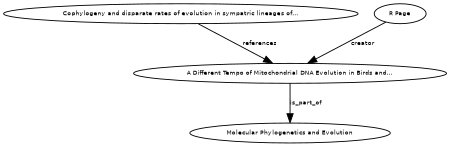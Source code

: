 digraph G {
size="3,3";
node [fontsize=7, fontname="Helvetica"];
edge [fontsize=7, fontname="Helvetica"];
node0 [label="A Different Tempo of Mitochondrial DNA Evolution in Birds and...", width=0.27433100247,height=0.27433100247];
node1 [label="Cophylogeny and disparate rates of evolution in sympatric lineages of...", width=0.27433100247,height=0.27433100247];
node2 [label="R Page", width=0.27433100247,height=0.27433100247];
node3 [label="Molecular Phylogenetics and Evolution", width=0.27433100247,height=0.27433100247];
node1 -> node0 [label="references"];
node2 -> node0 [label="creator"];
node0 -> node3 [label="is_part_of"];
}

